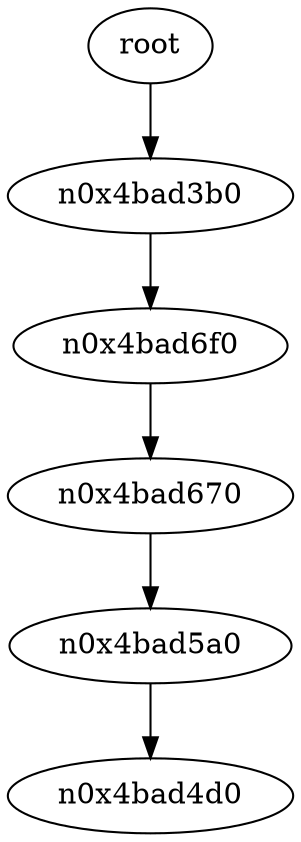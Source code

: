 digraph G {
n0x4bad2e0 [label="root"];
n0x4bad2e0 -> n0x4bad3b0;
n0x4bad3b0 -> n0x4bad6f0;
n0x4bad6f0 -> n0x4bad670;
n0x4bad670 -> n0x4bad5a0;
n0x4bad5a0 -> n0x4bad4d0;
}
